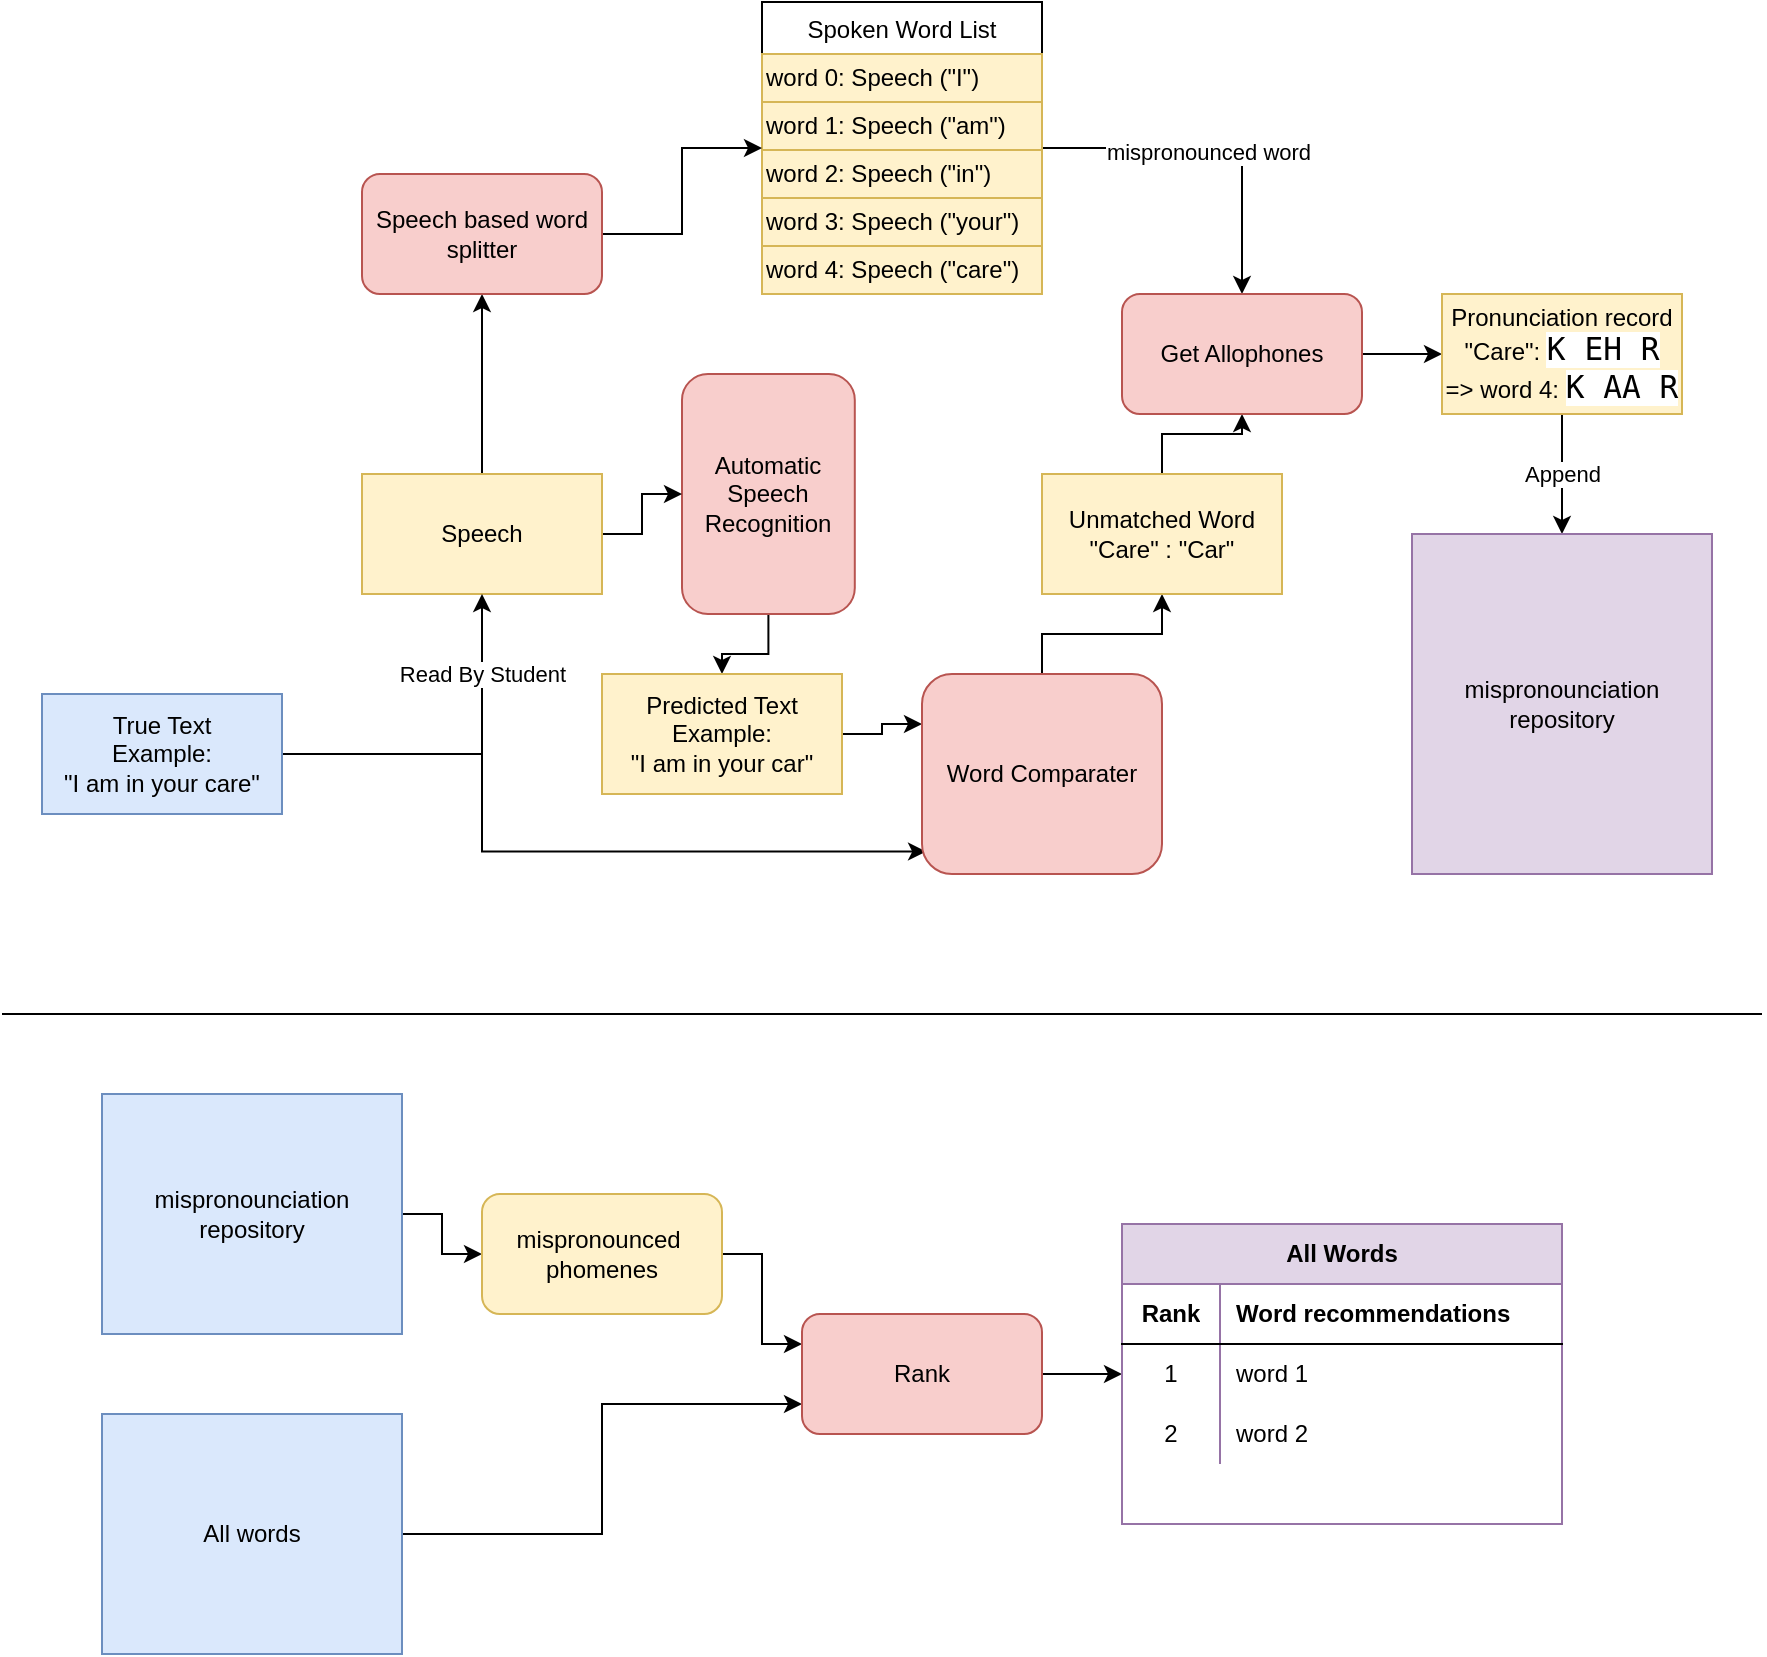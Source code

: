 <mxfile version="13.7.3" type="device"><diagram id="HYTpwkcp1aGhKOCC9e0n" name="Page-1"><mxGraphModel dx="1038" dy="607" grid="1" gridSize="10" guides="1" tooltips="1" connect="1" arrows="1" fold="1" page="1" pageScale="1" pageWidth="1169" pageHeight="827" math="0" shadow="0"><root><mxCell id="0"/><mxCell id="1" parent="0"/><mxCell id="_plX9Jt0mBD-GmuEOysd-10" style="edgeStyle=orthogonalEdgeStyle;rounded=0;orthogonalLoop=1;jettySize=auto;html=1;entryX=0.5;entryY=0;entryDx=0;entryDy=0;" parent="1" source="_plX9Jt0mBD-GmuEOysd-1" target="_plX9Jt0mBD-GmuEOysd-8" edge="1"><mxGeometry relative="1" as="geometry"/></mxCell><mxCell id="_plX9Jt0mBD-GmuEOysd-1" value="Automatic Speech Recognition" style="rounded=1;whiteSpace=wrap;html=1;fillColor=#f8cecc;strokeColor=#b85450;" parent="1" vertex="1"><mxGeometry x="440" y="240" width="86.4" height="120" as="geometry"/></mxCell><mxCell id="_plX9Jt0mBD-GmuEOysd-7" style="edgeStyle=orthogonalEdgeStyle;rounded=0;orthogonalLoop=1;jettySize=auto;html=1;entryX=0;entryY=0.5;entryDx=0;entryDy=0;" parent="1" source="_plX9Jt0mBD-GmuEOysd-5" target="_plX9Jt0mBD-GmuEOysd-1" edge="1"><mxGeometry relative="1" as="geometry"/></mxCell><mxCell id="q3AXphJ84rlftR8ikcli-3" style="edgeStyle=orthogonalEdgeStyle;rounded=0;orthogonalLoop=1;jettySize=auto;html=1;entryX=0.5;entryY=1;entryDx=0;entryDy=0;" edge="1" parent="1" source="_plX9Jt0mBD-GmuEOysd-5" target="q3AXphJ84rlftR8ikcli-2"><mxGeometry relative="1" as="geometry"><mxPoint x="340" y="200" as="targetPoint"/></mxGeometry></mxCell><mxCell id="_plX9Jt0mBD-GmuEOysd-5" value="Speech" style="rounded=0;whiteSpace=wrap;html=1;fillColor=#fff2cc;strokeColor=#d6b656;" parent="1" vertex="1"><mxGeometry x="280" y="290" width="120" height="60" as="geometry"/></mxCell><mxCell id="q3AXphJ84rlftR8ikcli-16" style="edgeStyle=orthogonalEdgeStyle;rounded=0;orthogonalLoop=1;jettySize=auto;html=1;exitX=1;exitY=0.5;exitDx=0;exitDy=0;entryX=0;entryY=0.25;entryDx=0;entryDy=0;" edge="1" parent="1" source="_plX9Jt0mBD-GmuEOysd-8" target="q3AXphJ84rlftR8ikcli-15"><mxGeometry relative="1" as="geometry"><mxPoint x="560" y="430" as="targetPoint"/></mxGeometry></mxCell><mxCell id="_plX9Jt0mBD-GmuEOysd-8" value="Predicted Text&lt;br&gt;Example:&lt;br&gt;&quot;I am in your car&quot;" style="rounded=0;whiteSpace=wrap;html=1;fillColor=#fff2cc;strokeColor=#d6b656;" parent="1" vertex="1"><mxGeometry x="400" y="390" width="120" height="60" as="geometry"/></mxCell><mxCell id="_plX9Jt0mBD-GmuEOysd-13" style="edgeStyle=orthogonalEdgeStyle;rounded=0;orthogonalLoop=1;jettySize=auto;html=1;entryX=0.017;entryY=0.888;entryDx=0;entryDy=0;entryPerimeter=0;" parent="1" source="_plX9Jt0mBD-GmuEOysd-11" target="q3AXphJ84rlftR8ikcli-15" edge="1"><mxGeometry relative="1" as="geometry"><mxPoint x="560" y="479" as="targetPoint"/><Array as="points"><mxPoint x="340" y="430"/><mxPoint x="340" y="479"/></Array></mxGeometry></mxCell><mxCell id="_plX9Jt0mBD-GmuEOysd-17" value="Read By Student" style="edgeStyle=orthogonalEdgeStyle;rounded=0;orthogonalLoop=1;jettySize=auto;html=1;entryX=0.5;entryY=1;entryDx=0;entryDy=0;" parent="1" source="_plX9Jt0mBD-GmuEOysd-11" target="_plX9Jt0mBD-GmuEOysd-5" edge="1"><mxGeometry x="0.556" relative="1" as="geometry"><mxPoint as="offset"/></mxGeometry></mxCell><mxCell id="_plX9Jt0mBD-GmuEOysd-11" value="True Text&lt;br&gt;Example: &lt;br&gt;&quot;I am in your care&quot;" style="rounded=0;whiteSpace=wrap;html=1;fillColor=#dae8fc;strokeColor=#6c8ebf;" parent="1" vertex="1"><mxGeometry x="120" y="400" width="120" height="60" as="geometry"/></mxCell><mxCell id="q3AXphJ84rlftR8ikcli-20" style="edgeStyle=orthogonalEdgeStyle;rounded=0;orthogonalLoop=1;jettySize=auto;html=1;entryX=0.5;entryY=0;entryDx=0;entryDy=0;" edge="1" parent="1" source="q3AXphJ84rlftR8ikcli-4" target="q3AXphJ84rlftR8ikcli-19"><mxGeometry relative="1" as="geometry"/></mxCell><mxCell id="q3AXphJ84rlftR8ikcli-27" value="mispronounced word" style="edgeLabel;html=1;align=center;verticalAlign=middle;resizable=0;points=[];" vertex="1" connectable="0" parent="q3AXphJ84rlftR8ikcli-20"><mxGeometry x="-0.042" y="-2" relative="1" as="geometry"><mxPoint as="offset"/></mxGeometry></mxCell><mxCell id="q3AXphJ84rlftR8ikcli-4" value="Spoken Word List" style="swimlane;fontStyle=0;childLayout=stackLayout;horizontal=1;startSize=26;fillColor=none;horizontalStack=0;resizeParent=1;resizeParentMax=0;resizeLast=0;collapsible=1;marginBottom=0;" vertex="1" parent="1"><mxGeometry x="480" y="54" width="140" height="146" as="geometry"/></mxCell><mxCell id="q3AXphJ84rlftR8ikcli-10" value="word 0: Speech (&quot;I&quot;)" style="rounded=0;whiteSpace=wrap;html=1;fillColor=#fff2cc;strokeColor=#d6b656;align=left;" vertex="1" parent="q3AXphJ84rlftR8ikcli-4"><mxGeometry y="26" width="140" height="24" as="geometry"/></mxCell><mxCell id="q3AXphJ84rlftR8ikcli-11" value="word 1: Speech (&quot;am&quot;)" style="rounded=0;whiteSpace=wrap;html=1;fillColor=#fff2cc;strokeColor=#d6b656;align=left;" vertex="1" parent="q3AXphJ84rlftR8ikcli-4"><mxGeometry y="50" width="140" height="24" as="geometry"/></mxCell><mxCell id="q3AXphJ84rlftR8ikcli-12" value="word 2: Speech (&quot;in&quot;)" style="rounded=0;whiteSpace=wrap;html=1;fillColor=#fff2cc;strokeColor=#d6b656;align=left;" vertex="1" parent="q3AXphJ84rlftR8ikcli-4"><mxGeometry y="74" width="140" height="24" as="geometry"/></mxCell><mxCell id="q3AXphJ84rlftR8ikcli-13" value="word 3: Speech (&quot;your&quot;)" style="rounded=0;whiteSpace=wrap;html=1;fillColor=#fff2cc;strokeColor=#d6b656;align=left;" vertex="1" parent="q3AXphJ84rlftR8ikcli-4"><mxGeometry y="98" width="140" height="24" as="geometry"/></mxCell><mxCell id="q3AXphJ84rlftR8ikcli-28" value="word 4: Speech (&quot;care&quot;)" style="rounded=0;whiteSpace=wrap;html=1;fillColor=#fff2cc;strokeColor=#d6b656;align=left;" vertex="1" parent="q3AXphJ84rlftR8ikcli-4"><mxGeometry y="122" width="140" height="24" as="geometry"/></mxCell><mxCell id="_plX9Jt0mBD-GmuEOysd-27" value="" style="endArrow=none;html=1;" parent="1" edge="1"><mxGeometry width="50" height="50" relative="1" as="geometry"><mxPoint x="100" y="560" as="sourcePoint"/><mxPoint x="980" y="560" as="targetPoint"/></mxGeometry></mxCell><mxCell id="q3AXphJ84rlftR8ikcli-8" style="edgeStyle=orthogonalEdgeStyle;rounded=0;orthogonalLoop=1;jettySize=auto;html=1;entryX=0;entryY=0.5;entryDx=0;entryDy=0;" edge="1" parent="1" source="q3AXphJ84rlftR8ikcli-2" target="q3AXphJ84rlftR8ikcli-4"><mxGeometry relative="1" as="geometry"/></mxCell><mxCell id="q3AXphJ84rlftR8ikcli-2" value="Speech based word splitter" style="rounded=1;whiteSpace=wrap;html=1;fillColor=#f8cecc;strokeColor=#b85450;" vertex="1" parent="1"><mxGeometry x="280" y="140" width="120" height="60" as="geometry"/></mxCell><mxCell id="q3AXphJ84rlftR8ikcli-18" style="edgeStyle=orthogonalEdgeStyle;rounded=0;orthogonalLoop=1;jettySize=auto;html=1;entryX=0.5;entryY=1;entryDx=0;entryDy=0;" edge="1" parent="1" source="q3AXphJ84rlftR8ikcli-15" target="q3AXphJ84rlftR8ikcli-17"><mxGeometry relative="1" as="geometry"/></mxCell><mxCell id="q3AXphJ84rlftR8ikcli-15" value="Word Comparater" style="rounded=1;whiteSpace=wrap;html=1;fillColor=#f8cecc;strokeColor=#b85450;" vertex="1" parent="1"><mxGeometry x="560" y="390" width="120" height="100" as="geometry"/></mxCell><mxCell id="q3AXphJ84rlftR8ikcli-21" style="edgeStyle=orthogonalEdgeStyle;rounded=0;orthogonalLoop=1;jettySize=auto;html=1;entryX=0.5;entryY=1;entryDx=0;entryDy=0;" edge="1" parent="1" source="q3AXphJ84rlftR8ikcli-17" target="q3AXphJ84rlftR8ikcli-19"><mxGeometry relative="1" as="geometry"/></mxCell><mxCell id="q3AXphJ84rlftR8ikcli-17" value="Unmatched Word&lt;br&gt;&quot;Care&quot; : &quot;Car&quot;" style="rounded=0;whiteSpace=wrap;html=1;fillColor=#fff2cc;strokeColor=#d6b656;" vertex="1" parent="1"><mxGeometry x="620" y="290" width="120" height="60" as="geometry"/></mxCell><mxCell id="q3AXphJ84rlftR8ikcli-23" style="edgeStyle=orthogonalEdgeStyle;rounded=0;orthogonalLoop=1;jettySize=auto;html=1;" edge="1" parent="1" source="q3AXphJ84rlftR8ikcli-19" target="q3AXphJ84rlftR8ikcli-24"><mxGeometry relative="1" as="geometry"><mxPoint x="840" y="230" as="targetPoint"/></mxGeometry></mxCell><mxCell id="q3AXphJ84rlftR8ikcli-19" value="Get Allophones" style="rounded=1;whiteSpace=wrap;html=1;fillColor=#f8cecc;strokeColor=#b85450;" vertex="1" parent="1"><mxGeometry x="660" y="200" width="120" height="60" as="geometry"/></mxCell><mxCell id="q3AXphJ84rlftR8ikcli-26" value="Append" style="edgeStyle=orthogonalEdgeStyle;rounded=0;orthogonalLoop=1;jettySize=auto;html=1;entryX=0.5;entryY=0;entryDx=0;entryDy=0;" edge="1" parent="1" source="q3AXphJ84rlftR8ikcli-24" target="q3AXphJ84rlftR8ikcli-25"><mxGeometry relative="1" as="geometry"/></mxCell><mxCell id="q3AXphJ84rlftR8ikcli-24" value="Pronunciation record&lt;br&gt;&quot;Care&quot;:&amp;nbsp;&lt;span style=&quot;font-family: monospace ; font-size: 15.6px ; background-color: rgb(255 , 255 , 255)&quot;&gt;K EH R&lt;/span&gt;&lt;br&gt;=&amp;gt; word 4:&amp;nbsp;&lt;span style=&quot;font-family: monospace ; font-size: 15.6px ; background-color: rgb(255 , 255 , 255)&quot;&gt;K AA R&lt;/span&gt;" style="rounded=0;whiteSpace=wrap;html=1;fillColor=#fff2cc;strokeColor=#d6b656;" vertex="1" parent="1"><mxGeometry x="820" y="200" width="120" height="60" as="geometry"/></mxCell><mxCell id="q3AXphJ84rlftR8ikcli-25" value="mispronounciation&lt;br&gt;repository" style="rounded=0;whiteSpace=wrap;html=1;fillColor=#e1d5e7;strokeColor=#9673a6;" vertex="1" parent="1"><mxGeometry x="805" y="320" width="150" height="170" as="geometry"/></mxCell><mxCell id="q3AXphJ84rlftR8ikcli-33" style="edgeStyle=orthogonalEdgeStyle;rounded=0;orthogonalLoop=1;jettySize=auto;html=1;entryX=0;entryY=0.5;entryDx=0;entryDy=0;" edge="1" parent="1" source="q3AXphJ84rlftR8ikcli-29" target="q3AXphJ84rlftR8ikcli-32"><mxGeometry relative="1" as="geometry"/></mxCell><mxCell id="q3AXphJ84rlftR8ikcli-29" value="mispronounciation&lt;br&gt;repository" style="rounded=0;whiteSpace=wrap;html=1;fillColor=#dae8fc;strokeColor=#6c8ebf;" vertex="1" parent="1"><mxGeometry x="150" y="600" width="150" height="120" as="geometry"/></mxCell><mxCell id="q3AXphJ84rlftR8ikcli-34" style="edgeStyle=orthogonalEdgeStyle;rounded=0;orthogonalLoop=1;jettySize=auto;html=1;entryX=0;entryY=0.25;entryDx=0;entryDy=0;" edge="1" parent="1" source="q3AXphJ84rlftR8ikcli-32" target="q3AXphJ84rlftR8ikcli-37"><mxGeometry relative="1" as="geometry"><mxPoint x="500" y="680" as="targetPoint"/></mxGeometry></mxCell><mxCell id="q3AXphJ84rlftR8ikcli-32" value="mispronounced&amp;nbsp; phomenes" style="rounded=1;whiteSpace=wrap;html=1;fillColor=#fff2cc;strokeColor=#d6b656;" vertex="1" parent="1"><mxGeometry x="340" y="650" width="120" height="60" as="geometry"/></mxCell><mxCell id="q3AXphJ84rlftR8ikcli-38" style="edgeStyle=orthogonalEdgeStyle;rounded=0;orthogonalLoop=1;jettySize=auto;html=1;entryX=0;entryY=0.75;entryDx=0;entryDy=0;" edge="1" parent="1" source="q3AXphJ84rlftR8ikcli-36" target="q3AXphJ84rlftR8ikcli-37"><mxGeometry relative="1" as="geometry"/></mxCell><mxCell id="q3AXphJ84rlftR8ikcli-36" value="All words" style="rounded=0;whiteSpace=wrap;html=1;fillColor=#dae8fc;strokeColor=#6c8ebf;" vertex="1" parent="1"><mxGeometry x="150" y="760" width="150" height="120" as="geometry"/></mxCell><mxCell id="q3AXphJ84rlftR8ikcli-50" style="edgeStyle=orthogonalEdgeStyle;rounded=0;orthogonalLoop=1;jettySize=auto;html=1;entryX=0;entryY=0.5;entryDx=0;entryDy=0;" edge="1" parent="1" source="q3AXphJ84rlftR8ikcli-37" target="q3AXphJ84rlftR8ikcli-44"><mxGeometry relative="1" as="geometry"/></mxCell><mxCell id="q3AXphJ84rlftR8ikcli-37" value="Rank" style="rounded=1;whiteSpace=wrap;html=1;fillColor=#f8cecc;strokeColor=#b85450;" vertex="1" parent="1"><mxGeometry x="500" y="710" width="120" height="60" as="geometry"/></mxCell><mxCell id="q3AXphJ84rlftR8ikcli-40" value="All Words" style="shape=table;html=1;whiteSpace=wrap;startSize=30;container=1;collapsible=0;childLayout=tableLayout;fixedRows=1;rowLines=0;fontStyle=1;align=center;fillColor=#e1d5e7;strokeColor=#9673a6;" vertex="1" parent="1"><mxGeometry x="660" y="665" width="220" height="150" as="geometry"/></mxCell><mxCell id="q3AXphJ84rlftR8ikcli-41" value="" style="shape=partialRectangle;html=1;whiteSpace=wrap;collapsible=0;dropTarget=0;pointerEvents=0;fillColor=none;top=0;left=0;bottom=1;right=0;points=[[0,0.5],[1,0.5]];portConstraint=eastwest;" vertex="1" parent="q3AXphJ84rlftR8ikcli-40"><mxGeometry y="30" width="220" height="30" as="geometry"/></mxCell><mxCell id="q3AXphJ84rlftR8ikcli-42" value="&lt;b&gt;Rank&lt;/b&gt;" style="shape=partialRectangle;html=1;whiteSpace=wrap;connectable=0;fillColor=none;top=0;left=0;bottom=0;right=0;overflow=hidden;" vertex="1" parent="q3AXphJ84rlftR8ikcli-41"><mxGeometry width="49" height="30" as="geometry"/></mxCell><mxCell id="q3AXphJ84rlftR8ikcli-43" value="&lt;b&gt;Word recommendations&lt;/b&gt;" style="shape=partialRectangle;html=1;whiteSpace=wrap;connectable=0;fillColor=none;top=0;left=0;bottom=0;right=0;align=left;spacingLeft=6;overflow=hidden;" vertex="1" parent="q3AXphJ84rlftR8ikcli-41"><mxGeometry x="49" width="171" height="30" as="geometry"/></mxCell><mxCell id="q3AXphJ84rlftR8ikcli-44" value="" style="shape=partialRectangle;html=1;whiteSpace=wrap;collapsible=0;dropTarget=0;pointerEvents=0;fillColor=none;top=0;left=0;bottom=0;right=0;points=[[0,0.5],[1,0.5]];portConstraint=eastwest;" vertex="1" parent="q3AXphJ84rlftR8ikcli-40"><mxGeometry y="60" width="220" height="30" as="geometry"/></mxCell><mxCell id="q3AXphJ84rlftR8ikcli-45" value="1" style="shape=partialRectangle;html=1;whiteSpace=wrap;connectable=0;fillColor=none;top=0;left=0;bottom=0;right=0;overflow=hidden;" vertex="1" parent="q3AXphJ84rlftR8ikcli-44"><mxGeometry width="49" height="30" as="geometry"/></mxCell><mxCell id="q3AXphJ84rlftR8ikcli-46" value="word 1" style="shape=partialRectangle;html=1;whiteSpace=wrap;connectable=0;fillColor=none;top=0;left=0;bottom=0;right=0;align=left;spacingLeft=6;overflow=hidden;" vertex="1" parent="q3AXphJ84rlftR8ikcli-44"><mxGeometry x="49" width="171" height="30" as="geometry"/></mxCell><mxCell id="q3AXphJ84rlftR8ikcli-47" value="" style="shape=partialRectangle;html=1;whiteSpace=wrap;collapsible=0;dropTarget=0;pointerEvents=0;fillColor=none;top=0;left=0;bottom=0;right=0;points=[[0,0.5],[1,0.5]];portConstraint=eastwest;" vertex="1" parent="q3AXphJ84rlftR8ikcli-40"><mxGeometry y="90" width="220" height="30" as="geometry"/></mxCell><mxCell id="q3AXphJ84rlftR8ikcli-48" value="2" style="shape=partialRectangle;html=1;whiteSpace=wrap;connectable=0;fillColor=none;top=0;left=0;bottom=0;right=0;overflow=hidden;" vertex="1" parent="q3AXphJ84rlftR8ikcli-47"><mxGeometry width="49" height="30" as="geometry"/></mxCell><mxCell id="q3AXphJ84rlftR8ikcli-49" value="word 2" style="shape=partialRectangle;html=1;whiteSpace=wrap;connectable=0;fillColor=none;top=0;left=0;bottom=0;right=0;align=left;spacingLeft=6;overflow=hidden;" vertex="1" parent="q3AXphJ84rlftR8ikcli-47"><mxGeometry x="49" width="171" height="30" as="geometry"/></mxCell></root></mxGraphModel></diagram></mxfile>